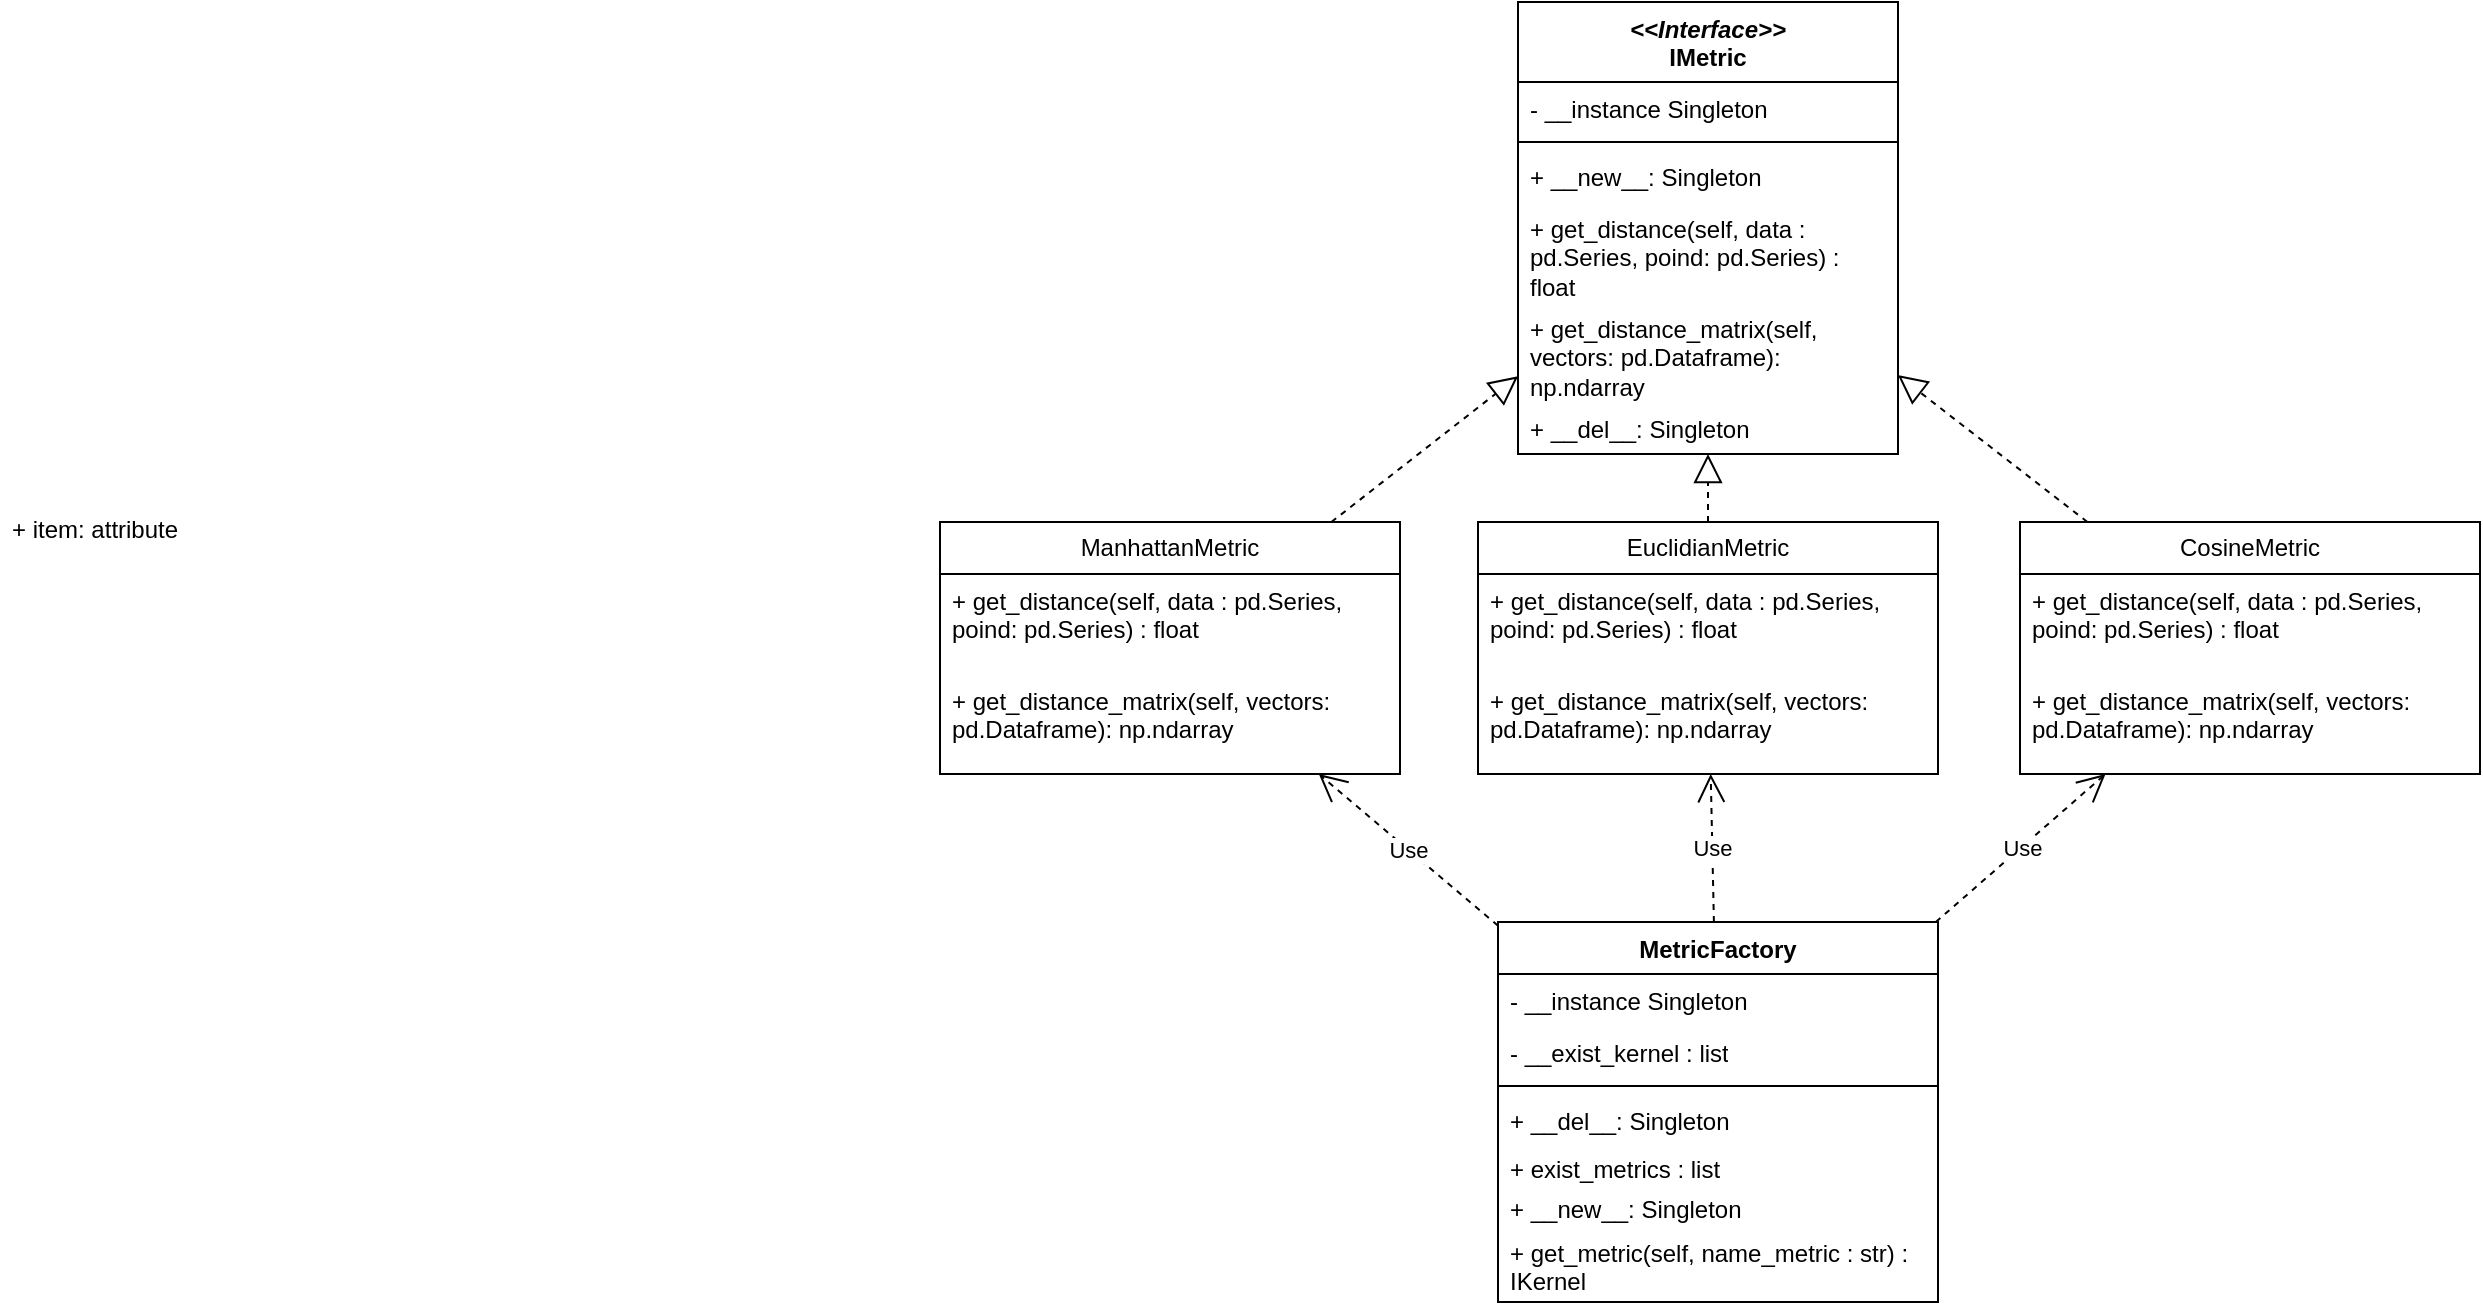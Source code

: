 <mxfile version="21.3.8" type="device">
  <diagram name="Страница 1" id="f_nfQIoVwDLt9S1nWf3A">
    <mxGraphModel dx="1305" dy="792" grid="1" gridSize="10" guides="1" tooltips="1" connect="1" arrows="1" fold="1" page="1" pageScale="1" pageWidth="827" pageHeight="1169" math="0" shadow="0">
      <root>
        <mxCell id="0" />
        <mxCell id="1" parent="0" />
        <mxCell id="gwjLcsz46P20MZwivV7I-1" value="ManhattanMetric" style="swimlane;fontStyle=0;childLayout=stackLayout;horizontal=1;startSize=26;fillColor=none;horizontalStack=0;resizeParent=1;resizeParentMax=0;resizeLast=0;collapsible=1;marginBottom=0;whiteSpace=wrap;html=1;" vertex="1" parent="1">
          <mxGeometry x="30" y="450" width="230" height="126" as="geometry" />
        </mxCell>
        <mxCell id="gwjLcsz46P20MZwivV7I-44" value="+ get_distance(self, data : pd.Series, poind: pd.Series) : float" style="text;strokeColor=none;fillColor=none;align=left;verticalAlign=top;spacingLeft=4;spacingRight=4;overflow=hidden;rotatable=0;points=[[0,0.5],[1,0.5]];portConstraint=eastwest;whiteSpace=wrap;html=1;" vertex="1" parent="gwjLcsz46P20MZwivV7I-1">
          <mxGeometry y="26" width="230" height="50" as="geometry" />
        </mxCell>
        <mxCell id="gwjLcsz46P20MZwivV7I-45" value="+ get_distance_matrix(self, vectors: pd.Dataframe): np.ndarray" style="text;strokeColor=none;fillColor=none;align=left;verticalAlign=top;spacingLeft=4;spacingRight=4;overflow=hidden;rotatable=0;points=[[0,0.5],[1,0.5]];portConstraint=eastwest;whiteSpace=wrap;html=1;" vertex="1" parent="gwjLcsz46P20MZwivV7I-1">
          <mxGeometry y="76" width="230" height="50" as="geometry" />
        </mxCell>
        <mxCell id="gwjLcsz46P20MZwivV7I-32" value="+ item: attribute" style="text;strokeColor=none;fillColor=none;align=left;verticalAlign=top;spacingLeft=4;spacingRight=4;overflow=hidden;rotatable=0;points=[[0,0.5],[1,0.5]];portConstraint=eastwest;whiteSpace=wrap;html=1;" vertex="1" parent="1">
          <mxGeometry x="-440" y="440" width="100" height="26" as="geometry" />
        </mxCell>
        <mxCell id="gwjLcsz46P20MZwivV7I-36" value="&lt;i&gt;&amp;lt;&amp;lt;Interface&amp;gt;&amp;gt;&lt;/i&gt;&lt;br&gt;&lt;b&gt;IMetric&lt;/b&gt;" style="swimlane;fontStyle=1;align=center;verticalAlign=top;childLayout=stackLayout;horizontal=1;startSize=40;horizontalStack=0;resizeParent=1;resizeParentMax=0;resizeLast=0;collapsible=1;marginBottom=0;whiteSpace=wrap;html=1;" vertex="1" parent="1">
          <mxGeometry x="319" y="190" width="190" height="226" as="geometry">
            <mxRectangle x="540" y="160" width="120" height="40" as="alternateBounds" />
          </mxGeometry>
        </mxCell>
        <mxCell id="gwjLcsz46P20MZwivV7I-37" value="- __instance Singleton" style="text;strokeColor=none;fillColor=none;align=left;verticalAlign=top;spacingLeft=4;spacingRight=4;overflow=hidden;rotatable=0;points=[[0,0.5],[1,0.5]];portConstraint=eastwest;whiteSpace=wrap;html=1;" vertex="1" parent="gwjLcsz46P20MZwivV7I-36">
          <mxGeometry y="40" width="190" height="26" as="geometry" />
        </mxCell>
        <mxCell id="gwjLcsz46P20MZwivV7I-38" value="" style="line;strokeWidth=1;fillColor=none;align=left;verticalAlign=middle;spacingTop=-1;spacingLeft=3;spacingRight=3;rotatable=0;labelPosition=right;points=[];portConstraint=eastwest;strokeColor=inherit;" vertex="1" parent="gwjLcsz46P20MZwivV7I-36">
          <mxGeometry y="66" width="190" height="8" as="geometry" />
        </mxCell>
        <mxCell id="gwjLcsz46P20MZwivV7I-40" value="+ __new__: Singleton" style="text;strokeColor=none;fillColor=none;align=left;verticalAlign=top;spacingLeft=4;spacingRight=4;overflow=hidden;rotatable=0;points=[[0,0.5],[1,0.5]];portConstraint=eastwest;whiteSpace=wrap;html=1;" vertex="1" parent="gwjLcsz46P20MZwivV7I-36">
          <mxGeometry y="74" width="190" height="26" as="geometry" />
        </mxCell>
        <mxCell id="gwjLcsz46P20MZwivV7I-42" value="+ get_distance(self, data : pd.Series, poind: pd.Series) : float" style="text;strokeColor=none;fillColor=none;align=left;verticalAlign=top;spacingLeft=4;spacingRight=4;overflow=hidden;rotatable=0;points=[[0,0.5],[1,0.5]];portConstraint=eastwest;whiteSpace=wrap;html=1;" vertex="1" parent="gwjLcsz46P20MZwivV7I-36">
          <mxGeometry y="100" width="190" height="50" as="geometry" />
        </mxCell>
        <mxCell id="gwjLcsz46P20MZwivV7I-43" value="+ get_distance_matrix(self, vectors: pd.Dataframe): np.ndarray" style="text;strokeColor=none;fillColor=none;align=left;verticalAlign=top;spacingLeft=4;spacingRight=4;overflow=hidden;rotatable=0;points=[[0,0.5],[1,0.5]];portConstraint=eastwest;whiteSpace=wrap;html=1;" vertex="1" parent="gwjLcsz46P20MZwivV7I-36">
          <mxGeometry y="150" width="190" height="50" as="geometry" />
        </mxCell>
        <mxCell id="gwjLcsz46P20MZwivV7I-39" value="+ __del__: Singleton" style="text;strokeColor=none;fillColor=none;align=left;verticalAlign=top;spacingLeft=4;spacingRight=4;overflow=hidden;rotatable=0;points=[[0,0.5],[1,0.5]];portConstraint=eastwest;whiteSpace=wrap;html=1;" vertex="1" parent="gwjLcsz46P20MZwivV7I-36">
          <mxGeometry y="200" width="190" height="26" as="geometry" />
        </mxCell>
        <mxCell id="gwjLcsz46P20MZwivV7I-22" value="MetricFactory" style="swimlane;fontStyle=1;align=center;verticalAlign=top;childLayout=stackLayout;horizontal=1;startSize=26;horizontalStack=0;resizeParent=1;resizeParentMax=0;resizeLast=0;collapsible=1;marginBottom=0;whiteSpace=wrap;html=1;" vertex="1" parent="1">
          <mxGeometry x="309" y="650" width="220" height="190" as="geometry" />
        </mxCell>
        <mxCell id="gwjLcsz46P20MZwivV7I-23" value="- __instance Singleton" style="text;strokeColor=none;fillColor=none;align=left;verticalAlign=top;spacingLeft=4;spacingRight=4;overflow=hidden;rotatable=0;points=[[0,0.5],[1,0.5]];portConstraint=eastwest;whiteSpace=wrap;html=1;" vertex="1" parent="gwjLcsz46P20MZwivV7I-22">
          <mxGeometry y="26" width="220" height="26" as="geometry" />
        </mxCell>
        <mxCell id="gwjLcsz46P20MZwivV7I-24" value="- __exist_kernel : list" style="text;strokeColor=none;fillColor=none;align=left;verticalAlign=top;spacingLeft=4;spacingRight=4;overflow=hidden;rotatable=0;points=[[0,0.5],[1,0.5]];portConstraint=eastwest;whiteSpace=wrap;html=1;" vertex="1" parent="gwjLcsz46P20MZwivV7I-22">
          <mxGeometry y="52" width="220" height="26" as="geometry" />
        </mxCell>
        <mxCell id="gwjLcsz46P20MZwivV7I-25" value="" style="line;strokeWidth=1;fillColor=none;align=left;verticalAlign=middle;spacingTop=-1;spacingLeft=3;spacingRight=3;rotatable=0;labelPosition=right;points=[];portConstraint=eastwest;strokeColor=inherit;" vertex="1" parent="gwjLcsz46P20MZwivV7I-22">
          <mxGeometry y="78" width="220" height="8" as="geometry" />
        </mxCell>
        <mxCell id="gwjLcsz46P20MZwivV7I-26" value="+ __del__: Singleton" style="text;strokeColor=none;fillColor=none;align=left;verticalAlign=top;spacingLeft=4;spacingRight=4;overflow=hidden;rotatable=0;points=[[0,0.5],[1,0.5]];portConstraint=eastwest;whiteSpace=wrap;html=1;" vertex="1" parent="gwjLcsz46P20MZwivV7I-22">
          <mxGeometry y="86" width="220" height="24" as="geometry" />
        </mxCell>
        <mxCell id="gwjLcsz46P20MZwivV7I-27" value="+ exist_metrics : list" style="text;strokeColor=none;fillColor=none;align=left;verticalAlign=top;spacingLeft=4;spacingRight=4;overflow=hidden;rotatable=0;points=[[0,0.5],[1,0.5]];portConstraint=eastwest;whiteSpace=wrap;html=1;" vertex="1" parent="gwjLcsz46P20MZwivV7I-22">
          <mxGeometry y="110" width="220" height="20" as="geometry" />
        </mxCell>
        <mxCell id="gwjLcsz46P20MZwivV7I-28" value="+ __new__: Singleton" style="text;strokeColor=none;fillColor=none;align=left;verticalAlign=top;spacingLeft=4;spacingRight=4;overflow=hidden;rotatable=0;points=[[0,0.5],[1,0.5]];portConstraint=eastwest;whiteSpace=wrap;html=1;" vertex="1" parent="gwjLcsz46P20MZwivV7I-22">
          <mxGeometry y="130" width="220" height="22" as="geometry" />
        </mxCell>
        <mxCell id="gwjLcsz46P20MZwivV7I-29" value="&lt;div&gt;+ get_metric(self, name_metric : str) : IKernel&lt;br&gt;&lt;/div&gt;" style="text;strokeColor=none;fillColor=none;align=left;verticalAlign=top;spacingLeft=4;spacingRight=4;overflow=hidden;rotatable=0;points=[[0,0.5],[1,0.5]];portConstraint=eastwest;whiteSpace=wrap;html=1;" vertex="1" parent="gwjLcsz46P20MZwivV7I-22">
          <mxGeometry y="152" width="220" height="38" as="geometry" />
        </mxCell>
        <mxCell id="gwjLcsz46P20MZwivV7I-46" value="EuclidianMetric" style="swimlane;fontStyle=0;childLayout=stackLayout;horizontal=1;startSize=26;fillColor=none;horizontalStack=0;resizeParent=1;resizeParentMax=0;resizeLast=0;collapsible=1;marginBottom=0;whiteSpace=wrap;html=1;" vertex="1" parent="1">
          <mxGeometry x="299" y="450" width="230" height="126" as="geometry" />
        </mxCell>
        <mxCell id="gwjLcsz46P20MZwivV7I-47" value="+ get_distance(self, data : pd.Series, poind: pd.Series) : float" style="text;strokeColor=none;fillColor=none;align=left;verticalAlign=top;spacingLeft=4;spacingRight=4;overflow=hidden;rotatable=0;points=[[0,0.5],[1,0.5]];portConstraint=eastwest;whiteSpace=wrap;html=1;" vertex="1" parent="gwjLcsz46P20MZwivV7I-46">
          <mxGeometry y="26" width="230" height="50" as="geometry" />
        </mxCell>
        <mxCell id="gwjLcsz46P20MZwivV7I-48" value="+ get_distance_matrix(self, vectors: pd.Dataframe): np.ndarray" style="text;strokeColor=none;fillColor=none;align=left;verticalAlign=top;spacingLeft=4;spacingRight=4;overflow=hidden;rotatable=0;points=[[0,0.5],[1,0.5]];portConstraint=eastwest;whiteSpace=wrap;html=1;" vertex="1" parent="gwjLcsz46P20MZwivV7I-46">
          <mxGeometry y="76" width="230" height="50" as="geometry" />
        </mxCell>
        <mxCell id="gwjLcsz46P20MZwivV7I-49" value="CosineMetric" style="swimlane;fontStyle=0;childLayout=stackLayout;horizontal=1;startSize=26;fillColor=none;horizontalStack=0;resizeParent=1;resizeParentMax=0;resizeLast=0;collapsible=1;marginBottom=0;whiteSpace=wrap;html=1;" vertex="1" parent="1">
          <mxGeometry x="570" y="450" width="230" height="126" as="geometry" />
        </mxCell>
        <mxCell id="gwjLcsz46P20MZwivV7I-50" value="+ get_distance(self, data : pd.Series, poind: pd.Series) : float" style="text;strokeColor=none;fillColor=none;align=left;verticalAlign=top;spacingLeft=4;spacingRight=4;overflow=hidden;rotatable=0;points=[[0,0.5],[1,0.5]];portConstraint=eastwest;whiteSpace=wrap;html=1;" vertex="1" parent="gwjLcsz46P20MZwivV7I-49">
          <mxGeometry y="26" width="230" height="50" as="geometry" />
        </mxCell>
        <mxCell id="gwjLcsz46P20MZwivV7I-51" value="+ get_distance_matrix(self, vectors: pd.Dataframe): np.ndarray" style="text;strokeColor=none;fillColor=none;align=left;verticalAlign=top;spacingLeft=4;spacingRight=4;overflow=hidden;rotatable=0;points=[[0,0.5],[1,0.5]];portConstraint=eastwest;whiteSpace=wrap;html=1;" vertex="1" parent="gwjLcsz46P20MZwivV7I-49">
          <mxGeometry y="76" width="230" height="50" as="geometry" />
        </mxCell>
        <mxCell id="gwjLcsz46P20MZwivV7I-52" value="" style="endArrow=block;dashed=1;endFill=0;endSize=12;html=1;rounded=0;" edge="1" parent="1" source="gwjLcsz46P20MZwivV7I-1" target="gwjLcsz46P20MZwivV7I-36">
          <mxGeometry width="160" relative="1" as="geometry">
            <mxPoint x="480" y="490" as="sourcePoint" />
            <mxPoint x="640" y="490" as="targetPoint" />
          </mxGeometry>
        </mxCell>
        <mxCell id="gwjLcsz46P20MZwivV7I-53" value="" style="endArrow=block;dashed=1;endFill=0;endSize=12;html=1;rounded=0;exitX=0.5;exitY=0;exitDx=0;exitDy=0;" edge="1" parent="1" source="gwjLcsz46P20MZwivV7I-46" target="gwjLcsz46P20MZwivV7I-36">
          <mxGeometry width="160" relative="1" as="geometry">
            <mxPoint x="480" y="490" as="sourcePoint" />
            <mxPoint x="640" y="490" as="targetPoint" />
          </mxGeometry>
        </mxCell>
        <mxCell id="gwjLcsz46P20MZwivV7I-54" value="" style="endArrow=block;dashed=1;endFill=0;endSize=12;html=1;rounded=0;" edge="1" parent="1" source="gwjLcsz46P20MZwivV7I-49" target="gwjLcsz46P20MZwivV7I-36">
          <mxGeometry width="160" relative="1" as="geometry">
            <mxPoint x="480" y="490" as="sourcePoint" />
            <mxPoint x="640" y="490" as="targetPoint" />
          </mxGeometry>
        </mxCell>
        <mxCell id="gwjLcsz46P20MZwivV7I-55" value="Use" style="endArrow=open;endSize=12;dashed=1;html=1;rounded=0;" edge="1" parent="1" source="gwjLcsz46P20MZwivV7I-22" target="gwjLcsz46P20MZwivV7I-49">
          <mxGeometry width="160" relative="1" as="geometry">
            <mxPoint x="350" y="500" as="sourcePoint" />
            <mxPoint x="510" y="500" as="targetPoint" />
          </mxGeometry>
        </mxCell>
        <mxCell id="gwjLcsz46P20MZwivV7I-56" value="Use" style="endArrow=open;endSize=12;dashed=1;html=1;rounded=0;" edge="1" parent="1" source="gwjLcsz46P20MZwivV7I-22" target="gwjLcsz46P20MZwivV7I-46">
          <mxGeometry width="160" relative="1" as="geometry">
            <mxPoint x="350" y="500" as="sourcePoint" />
            <mxPoint x="380" y="620" as="targetPoint" />
          </mxGeometry>
        </mxCell>
        <mxCell id="gwjLcsz46P20MZwivV7I-57" value="Use" style="endArrow=open;endSize=12;dashed=1;html=1;rounded=0;" edge="1" parent="1" source="gwjLcsz46P20MZwivV7I-22" target="gwjLcsz46P20MZwivV7I-1">
          <mxGeometry width="160" relative="1" as="geometry">
            <mxPoint x="350" y="500" as="sourcePoint" />
            <mxPoint x="510" y="500" as="targetPoint" />
          </mxGeometry>
        </mxCell>
      </root>
    </mxGraphModel>
  </diagram>
</mxfile>
